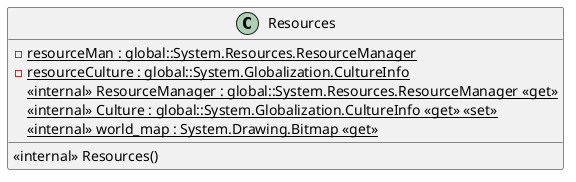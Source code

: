 @startuml
class Resources {
    - {static} resourceMan : global::System.Resources.ResourceManager
    - {static} resourceCulture : global::System.Globalization.CultureInfo
    <<internal>> Resources()
    <<internal>> {static} ResourceManager : global::System.Resources.ResourceManager <<get>>
    <<internal>> {static} Culture : global::System.Globalization.CultureInfo <<get>> <<set>>
    <<internal>> {static} world_map : System.Drawing.Bitmap <<get>>
}
@enduml
